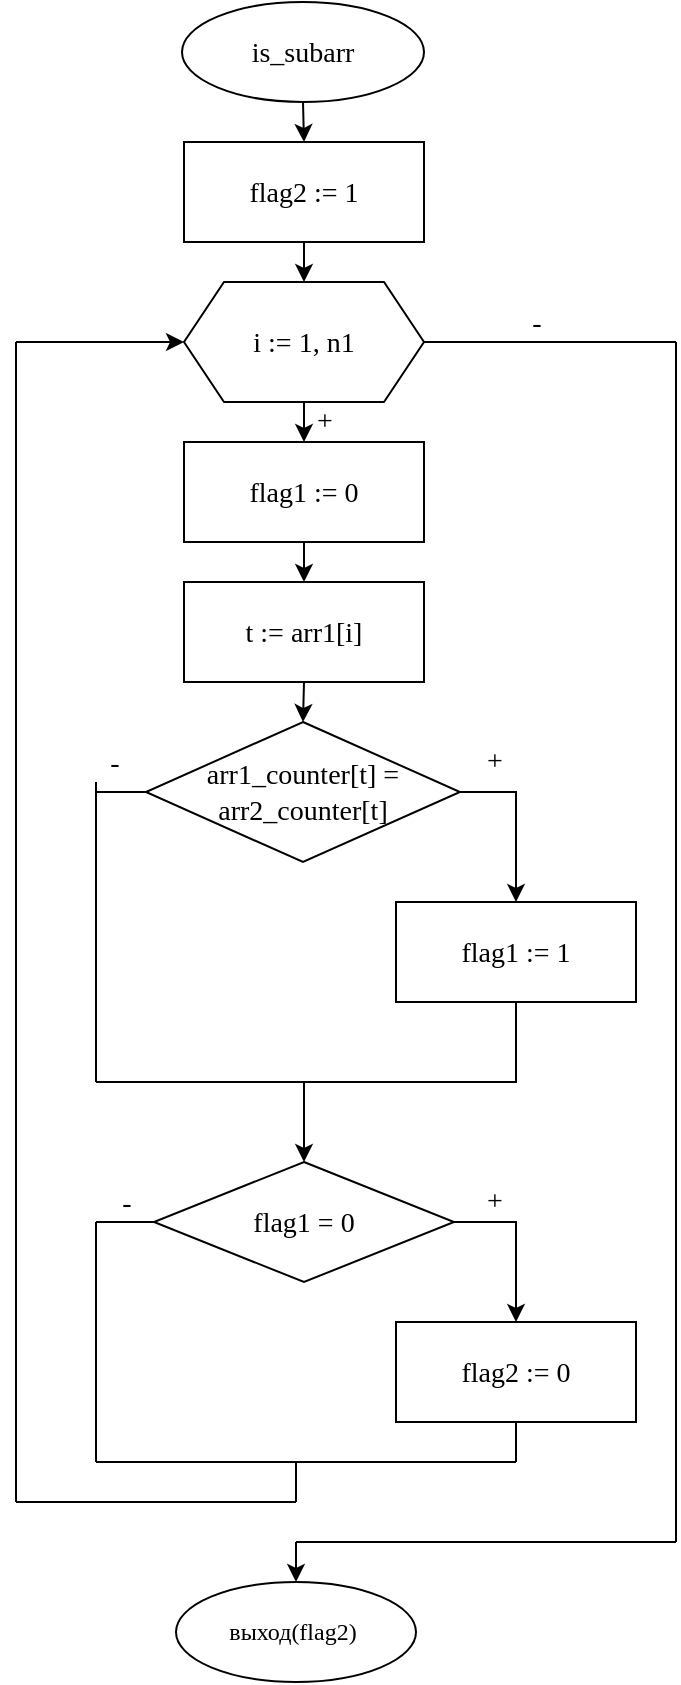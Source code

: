 <mxfile version="13.7.9" type="device"><diagram id="C5RBs43oDa-KdzZeNtuy" name="Page-1"><mxGraphModel dx="1086" dy="806" grid="1" gridSize="10" guides="1" tooltips="1" connect="1" arrows="1" fold="1" page="1" pageScale="1" pageWidth="827" pageHeight="1169" math="0" shadow="0"><root><mxCell id="WIyWlLk6GJQsqaUBKTNV-0"/><mxCell id="WIyWlLk6GJQsqaUBKTNV-1" parent="WIyWlLk6GJQsqaUBKTNV-0"/><mxCell id="zU45jSsXPEIW5GLXP-D_-12" style="edgeStyle=orthogonalEdgeStyle;rounded=0;orthogonalLoop=1;jettySize=auto;html=1;exitX=0.5;exitY=1;exitDx=0;exitDy=0;entryX=0.5;entryY=0;entryDx=0;entryDy=0;" parent="WIyWlLk6GJQsqaUBKTNV-1" source="zU45jSsXPEIW5GLXP-D_-0" target="zU45jSsXPEIW5GLXP-D_-1" edge="1"><mxGeometry relative="1" as="geometry"/></mxCell><mxCell id="zU45jSsXPEIW5GLXP-D_-0" value="&lt;font face=&quot;Lucida Console&quot; style=&quot;font-size: 14px&quot;&gt;is_subarr&lt;br&gt;&lt;/font&gt;" style="ellipse;whiteSpace=wrap;html=1;fontSize=14;" parent="WIyWlLk6GJQsqaUBKTNV-1" vertex="1"><mxGeometry x="353" y="50" width="121" height="50" as="geometry"/></mxCell><mxCell id="zU45jSsXPEIW5GLXP-D_-13" style="edgeStyle=orthogonalEdgeStyle;rounded=0;orthogonalLoop=1;jettySize=auto;html=1;exitX=0.5;exitY=1;exitDx=0;exitDy=0;entryX=0.5;entryY=0;entryDx=0;entryDy=0;" parent="WIyWlLk6GJQsqaUBKTNV-1" source="zU45jSsXPEIW5GLXP-D_-1" target="zU45jSsXPEIW5GLXP-D_-2" edge="1"><mxGeometry relative="1" as="geometry"/></mxCell><mxCell id="zU45jSsXPEIW5GLXP-D_-1" value="&lt;font face=&quot;Lucida Console&quot; style=&quot;font-size: 14px;&quot;&gt;flag2 := 1&lt;/font&gt;" style="rounded=0;whiteSpace=wrap;html=1;fontSize=14;" parent="WIyWlLk6GJQsqaUBKTNV-1" vertex="1"><mxGeometry x="354" y="120" width="120" height="50" as="geometry"/></mxCell><mxCell id="zU45jSsXPEIW5GLXP-D_-14" style="edgeStyle=orthogonalEdgeStyle;rounded=0;orthogonalLoop=1;jettySize=auto;html=1;exitX=0.5;exitY=1;exitDx=0;exitDy=0;entryX=0.5;entryY=0;entryDx=0;entryDy=0;" parent="WIyWlLk6GJQsqaUBKTNV-1" source="zU45jSsXPEIW5GLXP-D_-2" target="zU45jSsXPEIW5GLXP-D_-3" edge="1"><mxGeometry relative="1" as="geometry"/></mxCell><mxCell id="zU45jSsXPEIW5GLXP-D_-2" value="&lt;font face=&quot;Lucida Console&quot; style=&quot;font-size: 14px;&quot;&gt;i := 1, n1&lt;/font&gt;" style="shape=hexagon;perimeter=hexagonPerimeter2;whiteSpace=wrap;html=1;fixedSize=1;fontSize=14;" parent="WIyWlLk6GJQsqaUBKTNV-1" vertex="1"><mxGeometry x="354" y="190" width="120" height="60" as="geometry"/></mxCell><mxCell id="zU45jSsXPEIW5GLXP-D_-15" style="edgeStyle=orthogonalEdgeStyle;rounded=0;orthogonalLoop=1;jettySize=auto;html=1;exitX=0.5;exitY=1;exitDx=0;exitDy=0;entryX=0.5;entryY=0;entryDx=0;entryDy=0;" parent="WIyWlLk6GJQsqaUBKTNV-1" source="zU45jSsXPEIW5GLXP-D_-3" target="zU45jSsXPEIW5GLXP-D_-37" edge="1"><mxGeometry relative="1" as="geometry"><mxPoint x="414" y="340" as="targetPoint"/></mxGeometry></mxCell><mxCell id="zU45jSsXPEIW5GLXP-D_-3" value="&lt;font face=&quot;Lucida Console&quot; style=&quot;font-size: 14px;&quot;&gt;flag1 := 0&lt;/font&gt;" style="rounded=0;whiteSpace=wrap;html=1;fontSize=14;" parent="WIyWlLk6GJQsqaUBKTNV-1" vertex="1"><mxGeometry x="354" y="270" width="120" height="50" as="geometry"/></mxCell><mxCell id="zU45jSsXPEIW5GLXP-D_-10" style="edgeStyle=orthogonalEdgeStyle;rounded=0;orthogonalLoop=1;jettySize=auto;html=1;exitX=0.5;exitY=1;exitDx=0;exitDy=0;entryX=0;entryY=0.5;entryDx=0;entryDy=0;" parent="WIyWlLk6GJQsqaUBKTNV-1" edge="1"><mxGeometry relative="1" as="geometry"><mxPoint x="354" y="370" as="targetPoint"/><Array as="points"><mxPoint x="520" y="580"/><mxPoint x="410" y="580"/><mxPoint x="410" y="600"/><mxPoint x="290" y="600"/><mxPoint x="290" y="370"/></Array></mxGeometry></mxCell><mxCell id="zU45jSsXPEIW5GLXP-D_-24" style="edgeStyle=orthogonalEdgeStyle;rounded=0;orthogonalLoop=1;jettySize=auto;html=1;exitX=1;exitY=0.5;exitDx=0;exitDy=0;entryX=0.5;entryY=0;entryDx=0;entryDy=0;" parent="WIyWlLk6GJQsqaUBKTNV-1" source="zU45jSsXPEIW5GLXP-D_-22" target="zU45jSsXPEIW5GLXP-D_-23" edge="1"><mxGeometry relative="1" as="geometry"/></mxCell><mxCell id="zU45jSsXPEIW5GLXP-D_-22" value="&lt;font face=&quot;Lucida Console&quot; style=&quot;font-size: 14px;&quot;&gt;flag1 = 0&lt;/font&gt;" style="rhombus;whiteSpace=wrap;html=1;fontSize=14;" parent="WIyWlLk6GJQsqaUBKTNV-1" vertex="1"><mxGeometry x="339" y="630" width="150" height="60" as="geometry"/></mxCell><mxCell id="zU45jSsXPEIW5GLXP-D_-23" value="&lt;font face=&quot;Lucida Console&quot; style=&quot;font-size: 14px;&quot;&gt;flag2 := 0&lt;/font&gt;" style="rounded=0;whiteSpace=wrap;html=1;fontSize=14;" parent="WIyWlLk6GJQsqaUBKTNV-1" vertex="1"><mxGeometry x="460" y="710" width="120" height="50" as="geometry"/></mxCell><mxCell id="zU45jSsXPEIW5GLXP-D_-26" value="" style="endArrow=none;html=1;entryX=0;entryY=0.5;entryDx=0;entryDy=0;" parent="WIyWlLk6GJQsqaUBKTNV-1" target="zU45jSsXPEIW5GLXP-D_-22" edge="1"><mxGeometry width="50" height="50" relative="1" as="geometry"><mxPoint x="310" y="660" as="sourcePoint"/><mxPoint x="470" y="830" as="targetPoint"/></mxGeometry></mxCell><mxCell id="zU45jSsXPEIW5GLXP-D_-27" value="" style="endArrow=none;html=1;" parent="WIyWlLk6GJQsqaUBKTNV-1" edge="1"><mxGeometry width="50" height="50" relative="1" as="geometry"><mxPoint x="310" y="780" as="sourcePoint"/><mxPoint x="310" y="660" as="targetPoint"/></mxGeometry></mxCell><mxCell id="zU45jSsXPEIW5GLXP-D_-28" value="" style="endArrow=none;html=1;entryX=0.5;entryY=1;entryDx=0;entryDy=0;" parent="WIyWlLk6GJQsqaUBKTNV-1" target="zU45jSsXPEIW5GLXP-D_-23" edge="1"><mxGeometry width="50" height="50" relative="1" as="geometry"><mxPoint x="520" y="780" as="sourcePoint"/><mxPoint x="470" y="830" as="targetPoint"/></mxGeometry></mxCell><mxCell id="zU45jSsXPEIW5GLXP-D_-29" value="" style="endArrow=none;html=1;" parent="WIyWlLk6GJQsqaUBKTNV-1" edge="1"><mxGeometry width="50" height="50" relative="1" as="geometry"><mxPoint x="310" y="780" as="sourcePoint"/><mxPoint x="520" y="780" as="targetPoint"/></mxGeometry></mxCell><mxCell id="zU45jSsXPEIW5GLXP-D_-30" value="" style="endArrow=none;html=1;" parent="WIyWlLk6GJQsqaUBKTNV-1" edge="1"><mxGeometry width="50" height="50" relative="1" as="geometry"><mxPoint x="410" y="800" as="sourcePoint"/><mxPoint x="410" y="780" as="targetPoint"/></mxGeometry></mxCell><mxCell id="zU45jSsXPEIW5GLXP-D_-31" value="" style="endArrow=none;html=1;" parent="WIyWlLk6GJQsqaUBKTNV-1" edge="1"><mxGeometry width="50" height="50" relative="1" as="geometry"><mxPoint x="270" y="800" as="sourcePoint"/><mxPoint x="410" y="800" as="targetPoint"/></mxGeometry></mxCell><mxCell id="zU45jSsXPEIW5GLXP-D_-32" value="" style="endArrow=none;html=1;" parent="WIyWlLk6GJQsqaUBKTNV-1" edge="1"><mxGeometry width="50" height="50" relative="1" as="geometry"><mxPoint x="270" y="800" as="sourcePoint"/><mxPoint x="270" y="220" as="targetPoint"/></mxGeometry></mxCell><mxCell id="zU45jSsXPEIW5GLXP-D_-33" value="" style="endArrow=classic;html=1;entryX=0;entryY=0.5;entryDx=0;entryDy=0;" parent="WIyWlLk6GJQsqaUBKTNV-1" target="zU45jSsXPEIW5GLXP-D_-2" edge="1"><mxGeometry width="50" height="50" relative="1" as="geometry"><mxPoint x="270" y="220" as="sourcePoint"/><mxPoint x="470" y="530" as="targetPoint"/></mxGeometry></mxCell><mxCell id="zU45jSsXPEIW5GLXP-D_-35" value="" style="endArrow=none;html=1;entryX=1;entryY=0.5;entryDx=0;entryDy=0;" parent="WIyWlLk6GJQsqaUBKTNV-1" target="zU45jSsXPEIW5GLXP-D_-2" edge="1"><mxGeometry width="50" height="50" relative="1" as="geometry"><mxPoint x="600" y="220" as="sourcePoint"/><mxPoint x="470" y="190" as="targetPoint"/></mxGeometry></mxCell><mxCell id="zU45jSsXPEIW5GLXP-D_-39" style="edgeStyle=orthogonalEdgeStyle;rounded=0;orthogonalLoop=1;jettySize=auto;html=1;exitX=0.5;exitY=1;exitDx=0;exitDy=0;entryX=0.5;entryY=0;entryDx=0;entryDy=0;" parent="WIyWlLk6GJQsqaUBKTNV-1" source="zU45jSsXPEIW5GLXP-D_-37" target="zU45jSsXPEIW5GLXP-D_-38" edge="1"><mxGeometry relative="1" as="geometry"/></mxCell><mxCell id="zU45jSsXPEIW5GLXP-D_-37" value="&lt;font face=&quot;Lucida Console&quot; style=&quot;font-size: 14px;&quot;&gt;t := arr1[i]&lt;/font&gt;" style="rounded=0;whiteSpace=wrap;html=1;fontSize=14;" parent="WIyWlLk6GJQsqaUBKTNV-1" vertex="1"><mxGeometry x="354" y="340" width="120" height="50" as="geometry"/></mxCell><mxCell id="zU45jSsXPEIW5GLXP-D_-41" style="edgeStyle=orthogonalEdgeStyle;rounded=0;orthogonalLoop=1;jettySize=auto;html=1;exitX=1;exitY=0.5;exitDx=0;exitDy=0;entryX=0.5;entryY=0;entryDx=0;entryDy=0;" parent="WIyWlLk6GJQsqaUBKTNV-1" source="zU45jSsXPEIW5GLXP-D_-38" target="zU45jSsXPEIW5GLXP-D_-40" edge="1"><mxGeometry relative="1" as="geometry"/></mxCell><mxCell id="zU45jSsXPEIW5GLXP-D_-38" value="&lt;font face=&quot;Lucida Console&quot; style=&quot;font-size: 14px;&quot;&gt;arr1_counter[t] = arr2_counter[t]&lt;/font&gt;" style="rhombus;whiteSpace=wrap;html=1;fontSize=14;" parent="WIyWlLk6GJQsqaUBKTNV-1" vertex="1"><mxGeometry x="335" y="410" width="157" height="70" as="geometry"/></mxCell><mxCell id="zU45jSsXPEIW5GLXP-D_-42" style="edgeStyle=orthogonalEdgeStyle;rounded=0;orthogonalLoop=1;jettySize=auto;html=1;exitX=0.5;exitY=1;exitDx=0;exitDy=0;entryX=0.5;entryY=0;entryDx=0;entryDy=0;" parent="WIyWlLk6GJQsqaUBKTNV-1" source="zU45jSsXPEIW5GLXP-D_-40" target="zU45jSsXPEIW5GLXP-D_-22" edge="1"><mxGeometry relative="1" as="geometry"/></mxCell><mxCell id="zU45jSsXPEIW5GLXP-D_-40" value="&lt;font face=&quot;Lucida Console&quot; style=&quot;font-size: 14px;&quot;&gt;flag1 := 1&lt;/font&gt;" style="rounded=0;whiteSpace=wrap;html=1;fontSize=14;" parent="WIyWlLk6GJQsqaUBKTNV-1" vertex="1"><mxGeometry x="460" y="500" width="120" height="50" as="geometry"/></mxCell><mxCell id="zU45jSsXPEIW5GLXP-D_-43" value="" style="endArrow=none;html=1;entryX=0;entryY=0.5;entryDx=0;entryDy=0;" parent="WIyWlLk6GJQsqaUBKTNV-1" target="zU45jSsXPEIW5GLXP-D_-38" edge="1"><mxGeometry width="50" height="50" relative="1" as="geometry"><mxPoint x="310" y="445" as="sourcePoint"/><mxPoint x="470" y="470" as="targetPoint"/></mxGeometry></mxCell><mxCell id="zU45jSsXPEIW5GLXP-D_-44" value="" style="endArrow=none;html=1;" parent="WIyWlLk6GJQsqaUBKTNV-1" edge="1"><mxGeometry width="50" height="50" relative="1" as="geometry"><mxPoint x="310" y="590" as="sourcePoint"/><mxPoint x="310" y="440" as="targetPoint"/></mxGeometry></mxCell><mxCell id="zU45jSsXPEIW5GLXP-D_-45" value="" style="endArrow=none;html=1;" parent="WIyWlLk6GJQsqaUBKTNV-1" edge="1"><mxGeometry width="50" height="50" relative="1" as="geometry"><mxPoint x="310" y="590" as="sourcePoint"/><mxPoint x="420" y="590" as="targetPoint"/></mxGeometry></mxCell><mxCell id="zU45jSsXPEIW5GLXP-D_-46" value="" style="endArrow=none;html=1;" parent="WIyWlLk6GJQsqaUBKTNV-1" edge="1"><mxGeometry width="50" height="50" relative="1" as="geometry"><mxPoint x="600" y="820" as="sourcePoint"/><mxPoint x="600" y="220" as="targetPoint"/></mxGeometry></mxCell><mxCell id="zU45jSsXPEIW5GLXP-D_-47" value="" style="endArrow=none;html=1;" parent="WIyWlLk6GJQsqaUBKTNV-1" edge="1"><mxGeometry width="50" height="50" relative="1" as="geometry"><mxPoint x="410" y="820" as="sourcePoint"/><mxPoint x="600" y="820" as="targetPoint"/></mxGeometry></mxCell><mxCell id="zU45jSsXPEIW5GLXP-D_-48" value="&lt;font face=&quot;Lucida Console&quot;&gt;выход(flag2)&amp;nbsp;&lt;/font&gt;" style="ellipse;whiteSpace=wrap;html=1;" parent="WIyWlLk6GJQsqaUBKTNV-1" vertex="1"><mxGeometry x="350" y="840" width="120" height="50" as="geometry"/></mxCell><mxCell id="zU45jSsXPEIW5GLXP-D_-49" value="" style="endArrow=classic;html=1;entryX=0.5;entryY=0;entryDx=0;entryDy=0;" parent="WIyWlLk6GJQsqaUBKTNV-1" target="zU45jSsXPEIW5GLXP-D_-48" edge="1"><mxGeometry width="50" height="50" relative="1" as="geometry"><mxPoint x="410" y="820" as="sourcePoint"/><mxPoint x="500" y="770" as="targetPoint"/></mxGeometry></mxCell><mxCell id="J_p8c919quMXjEM9kAiZ-0" value="&lt;font face=&quot;Lucida Console&quot; style=&quot;font-size: 14px&quot;&gt;+&lt;/font&gt;" style="text;html=1;align=center;verticalAlign=middle;resizable=0;points=[];autosize=1;" parent="WIyWlLk6GJQsqaUBKTNV-1" vertex="1"><mxGeometry x="414" y="250" width="20" height="20" as="geometry"/></mxCell><mxCell id="J_p8c919quMXjEM9kAiZ-1" value="&lt;font face=&quot;Lucida Console&quot; style=&quot;font-size: 14px&quot;&gt;+&lt;/font&gt;" style="text;html=1;align=center;verticalAlign=middle;resizable=0;points=[];autosize=1;" parent="WIyWlLk6GJQsqaUBKTNV-1" vertex="1"><mxGeometry x="499" y="420" width="20" height="20" as="geometry"/></mxCell><mxCell id="J_p8c919quMXjEM9kAiZ-2" value="&lt;font face=&quot;Lucida Console&quot; style=&quot;font-size: 14px&quot;&gt;+&lt;/font&gt;" style="text;html=1;align=center;verticalAlign=middle;resizable=0;points=[];autosize=1;" parent="WIyWlLk6GJQsqaUBKTNV-1" vertex="1"><mxGeometry x="499" y="640" width="20" height="20" as="geometry"/></mxCell><mxCell id="J_p8c919quMXjEM9kAiZ-3" value="&lt;font face=&quot;Lucida Console&quot;&gt;-&lt;/font&gt;" style="text;html=1;align=center;verticalAlign=middle;resizable=0;points=[];autosize=1;fontSize=14;" parent="WIyWlLk6GJQsqaUBKTNV-1" vertex="1"><mxGeometry x="520" y="200" width="20" height="20" as="geometry"/></mxCell><mxCell id="J_p8c919quMXjEM9kAiZ-4" value="&lt;font face=&quot;Lucida Console&quot;&gt;-&lt;/font&gt;" style="text;html=1;align=center;verticalAlign=middle;resizable=0;points=[];autosize=1;fontSize=14;" parent="WIyWlLk6GJQsqaUBKTNV-1" vertex="1"><mxGeometry x="309" y="420" width="20" height="20" as="geometry"/></mxCell><mxCell id="J_p8c919quMXjEM9kAiZ-5" value="&lt;font face=&quot;Lucida Console&quot;&gt;-&lt;/font&gt;" style="text;html=1;align=center;verticalAlign=middle;resizable=0;points=[];autosize=1;fontSize=14;" parent="WIyWlLk6GJQsqaUBKTNV-1" vertex="1"><mxGeometry x="315" y="640" width="20" height="20" as="geometry"/></mxCell></root></mxGraphModel></diagram></mxfile>